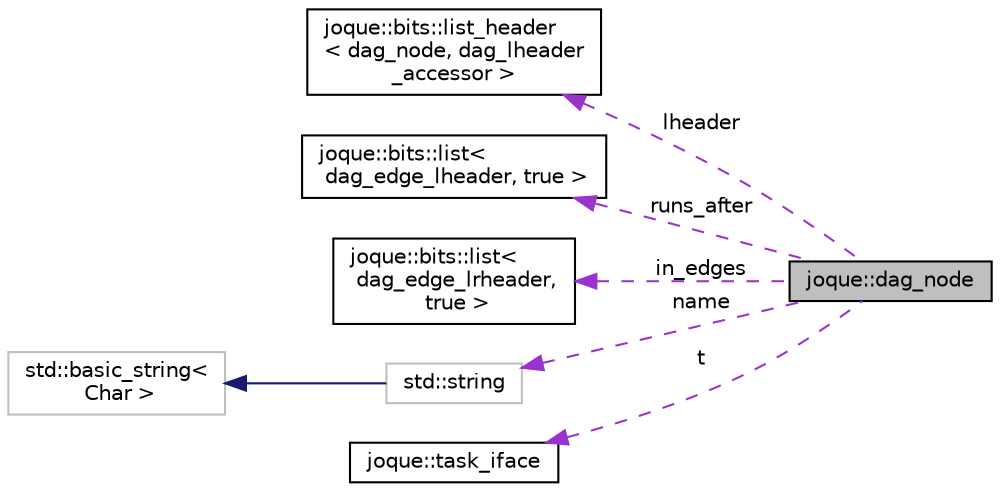 digraph "joque::dag_node"
{
 // LATEX_PDF_SIZE
  edge [fontname="Helvetica",fontsize="10",labelfontname="Helvetica",labelfontsize="10"];
  node [fontname="Helvetica",fontsize="10",shape=record];
  rankdir="LR";
  Node1 [label="joque::dag_node",height=0.2,width=0.4,color="black", fillcolor="grey75", style="filled", fontcolor="black",tooltip="Node representing all execution-related information for one task."];
  Node2 -> Node1 [dir="back",color="darkorchid3",fontsize="10",style="dashed",label=" lheader" ,fontname="Helvetica"];
  Node2 [label="joque::bits::list_header\l\< dag_node, dag_lheader\l_accessor \>",height=0.2,width=0.4,color="black", fillcolor="white", style="filled",URL="$structjoque_1_1bits_1_1list__header.html",tooltip=" "];
  Node3 -> Node1 [dir="back",color="darkorchid3",fontsize="10",style="dashed",label=" runs_after" ,fontname="Helvetica"];
  Node3 [label="joque::bits::list\<\l dag_edge_lheader, true \>",height=0.2,width=0.4,color="black", fillcolor="white", style="filled",URL="$classjoque_1_1bits_1_1list.html",tooltip=" "];
  Node4 -> Node1 [dir="back",color="darkorchid3",fontsize="10",style="dashed",label=" in_edges" ,fontname="Helvetica"];
  Node4 [label="joque::bits::list\<\l dag_edge_lrheader,\l true \>",height=0.2,width=0.4,color="black", fillcolor="white", style="filled",URL="$classjoque_1_1bits_1_1list.html",tooltip=" "];
  Node5 -> Node1 [dir="back",color="darkorchid3",fontsize="10",style="dashed",label=" name" ,fontname="Helvetica"];
  Node5 [label="std::string",height=0.2,width=0.4,color="grey75", fillcolor="white", style="filled",tooltip=" "];
  Node6 -> Node5 [dir="back",color="midnightblue",fontsize="10",style="solid",fontname="Helvetica"];
  Node6 [label="std::basic_string\<\l Char \>",height=0.2,width=0.4,color="grey75", fillcolor="white", style="filled",tooltip=" "];
  Node7 -> Node1 [dir="back",color="darkorchid3",fontsize="10",style="dashed",label=" t" ,fontname="Helvetica"];
  Node7 [label="joque::task_iface",height=0.2,width=0.4,color="black", fillcolor="white", style="filled",URL="$structjoque_1_1task__iface.html",tooltip=" "];
}
